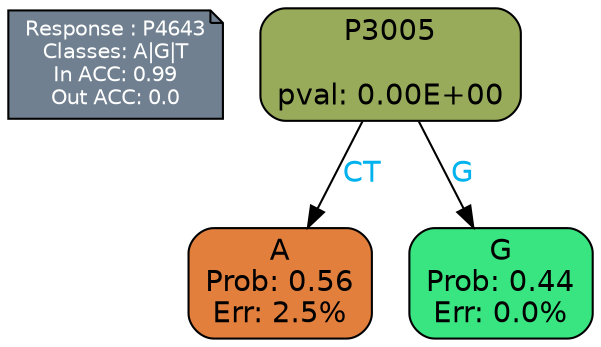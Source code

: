 digraph Tree {
node [shape=box, style="filled, rounded", color="black", fontname=helvetica] ;
graph [ranksep=equally, splines=polylines, bgcolor=transparent, dpi=600] ;
edge [fontname=helvetica] ;
LEGEND [label="Response : P4643
Classes: A|G|T
In ACC: 0.99
Out ACC: 0.0
",shape=note,align=left,style=filled,fillcolor="slategray",fontcolor="white",fontsize=10];1 [label="P3005

pval: 0.00E+00", fillcolor="#98ab5a"] ;
2 [label="A
Prob: 0.56
Err: 2.5%", fillcolor="#e27f3d"] ;
3 [label="G
Prob: 0.44
Err: 0.0%", fillcolor="#39e581"] ;
1 -> 2 [label="CT",fontcolor=deepskyblue2] ;
1 -> 3 [label="G",fontcolor=deepskyblue2] ;
{rank = same; 2;3;}{rank = same; LEGEND;1;}}
